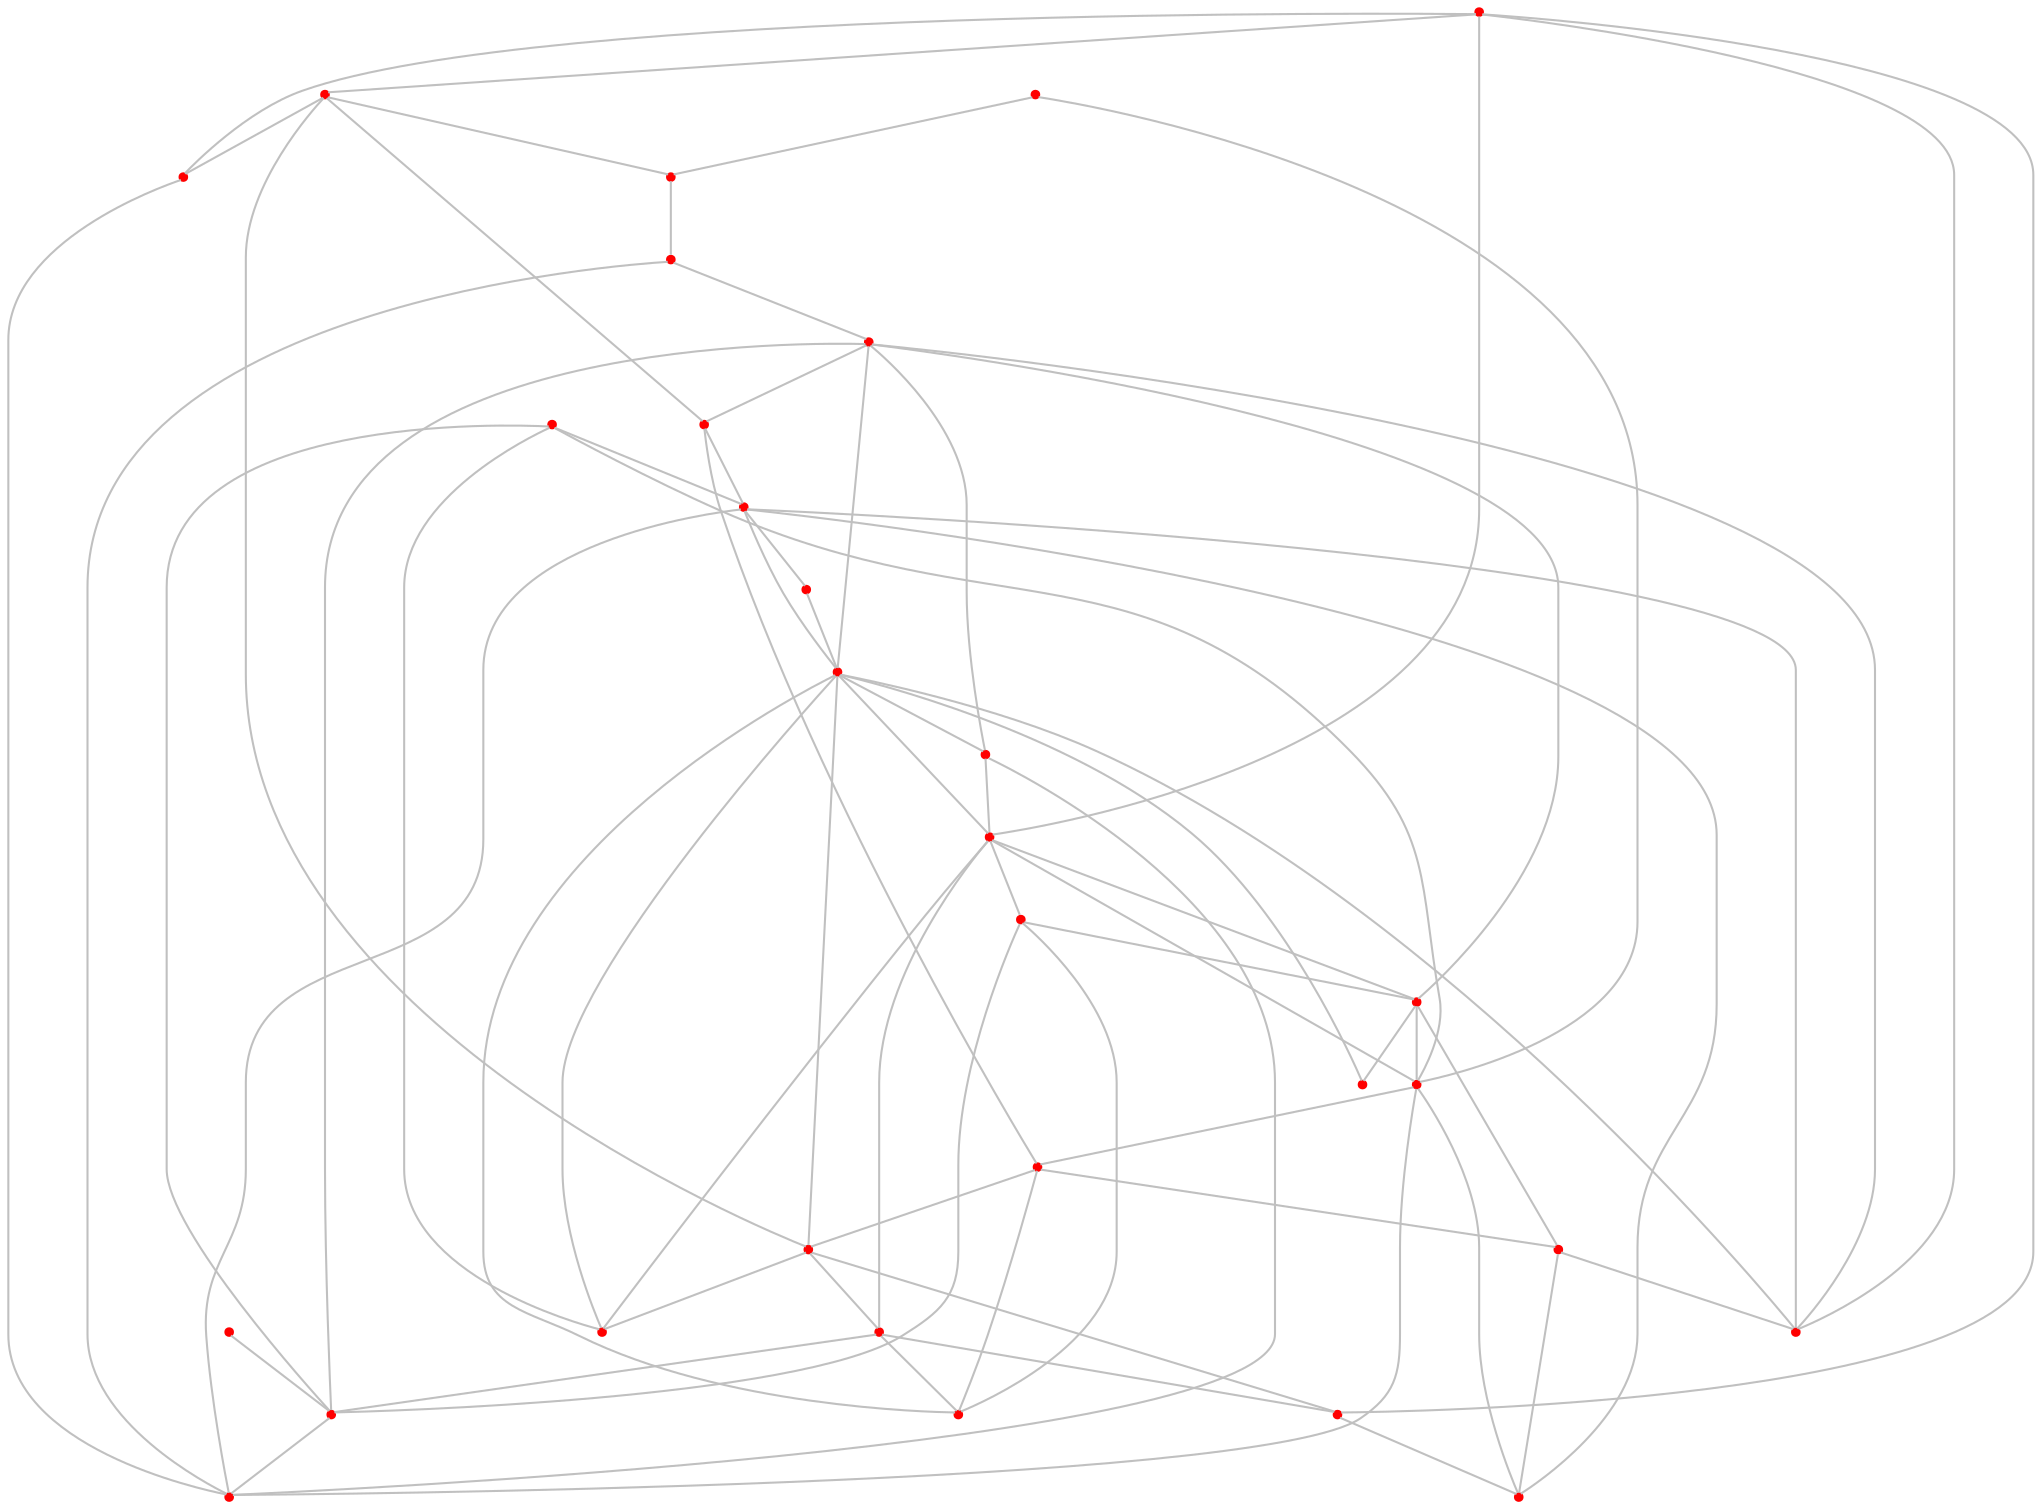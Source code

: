 graph {
	0 [color=red shape=point]
	1 [color=red shape=point]
	2 [color=red shape=point]
	3 [color=red shape=point]
	4 [color=red shape=point]
	5 [color=red shape=point]
	6 [color=red shape=point]
	7 [color=red shape=point]
	8 [color=red shape=point]
	9 [color=red shape=point]
	10 [color=red shape=point]
	11 [color=red shape=point]
	12 [color=red shape=point]
	13 [color=red shape=point]
	14 [color=red shape=point]
	15 [color=red shape=point]
	16 [color=red shape=point]
	17 [color=red shape=point]
	18 [color=red shape=point]
	19 [color=red shape=point]
	20 [color=red shape=point]
	21 [color=red shape=point]
	22 [color=red shape=point]
	23 [color=red shape=point]
	24 [color=red shape=point]
	25 [color=red shape=point]
	26 [color=red shape=point]
	27 [color=red shape=point]
	28 [color=red shape=point]
	29 [color=red shape=point]
	29 -- 24 [color=gray]
	21 -- 29 [color=gray]
	27 -- 19 [color=gray]
	6 -- 17 [color=gray]
	18 -- 29 [color=gray]
	18 -- 7 [color=gray]
	24 -- 3 [color=gray]
	13 -- 0 [color=gray]
	18 -- 9 [color=gray]
	24 -- 15 [color=gray]
	10 -- 19 [color=gray]
	18 -- 12 [color=gray]
	16 -- 27 [color=gray]
	11 -- 13 [color=gray]
	18 -- 3 [color=gray]
	12 -- 7 [color=gray]
	23 -- 18 [color=gray]
	11 -- 2 [color=gray]
	26 -- 29 [color=gray]
	29 -- 20 [color=gray]
	5 -- 1 [color=gray]
	7 -- 16 [color=gray]
	28 -- 1 [color=gray]
	4 -- 23 [color=gray]
	18 -- 16 [color=gray]
	5 -- 8 [color=gray]
	25 -- 12 [color=gray]
	6 -- 8 [color=gray]
	5 -- 22 [color=gray]
	0 -- 25 [color=gray]
	0 -- 11 [color=gray]
	3 -- 22 [color=gray]
	19 -- 24 [color=gray]
	5 -- 9 [color=gray]
	16 -- 0 [color=gray]
	27 -- 23 [color=gray]
	10 -- 1 [color=gray]
	11 -- 12 [color=gray]
	20 -- 18 [color=gray]
	5 -- 16 [color=gray]
	4 -- 19 [color=gray]
	22 -- 17 [color=gray]
	15 -- 22 [color=gray]
	3 -- 16 [color=gray]
	8 -- 21 [color=gray]
	1 -- 24 [color=gray]
	25 -- 21 [color=gray]
	26 -- 22 [color=gray]
	1 -- 6 [color=gray]
	17 -- 11 [color=gray]
	28 -- 2 [color=gray]
	16 -- 1 [color=gray]
	19 -- 22 [color=gray]
	18 -- 26 [color=gray]
	6 -- 23 [color=gray]
	6 -- 12 [color=gray]
	0 -- 26 [color=gray]
	12 -- 4 [color=gray]
	14 -- 19 [color=gray]
	27 -- 5 [color=gray]
	4 -- 16 [color=gray]
	10 -- 29 [color=gray]
	8 -- 26 [color=gray]
	17 -- 29 [color=gray]
	4 -- 25 [color=gray]
	1 -- 21 [color=gray]
	10 -- 7 [color=gray]
	2 -- 15 [color=gray]
	13 -- 24 [color=gray]
	18 -- 22 [color=gray]
}
